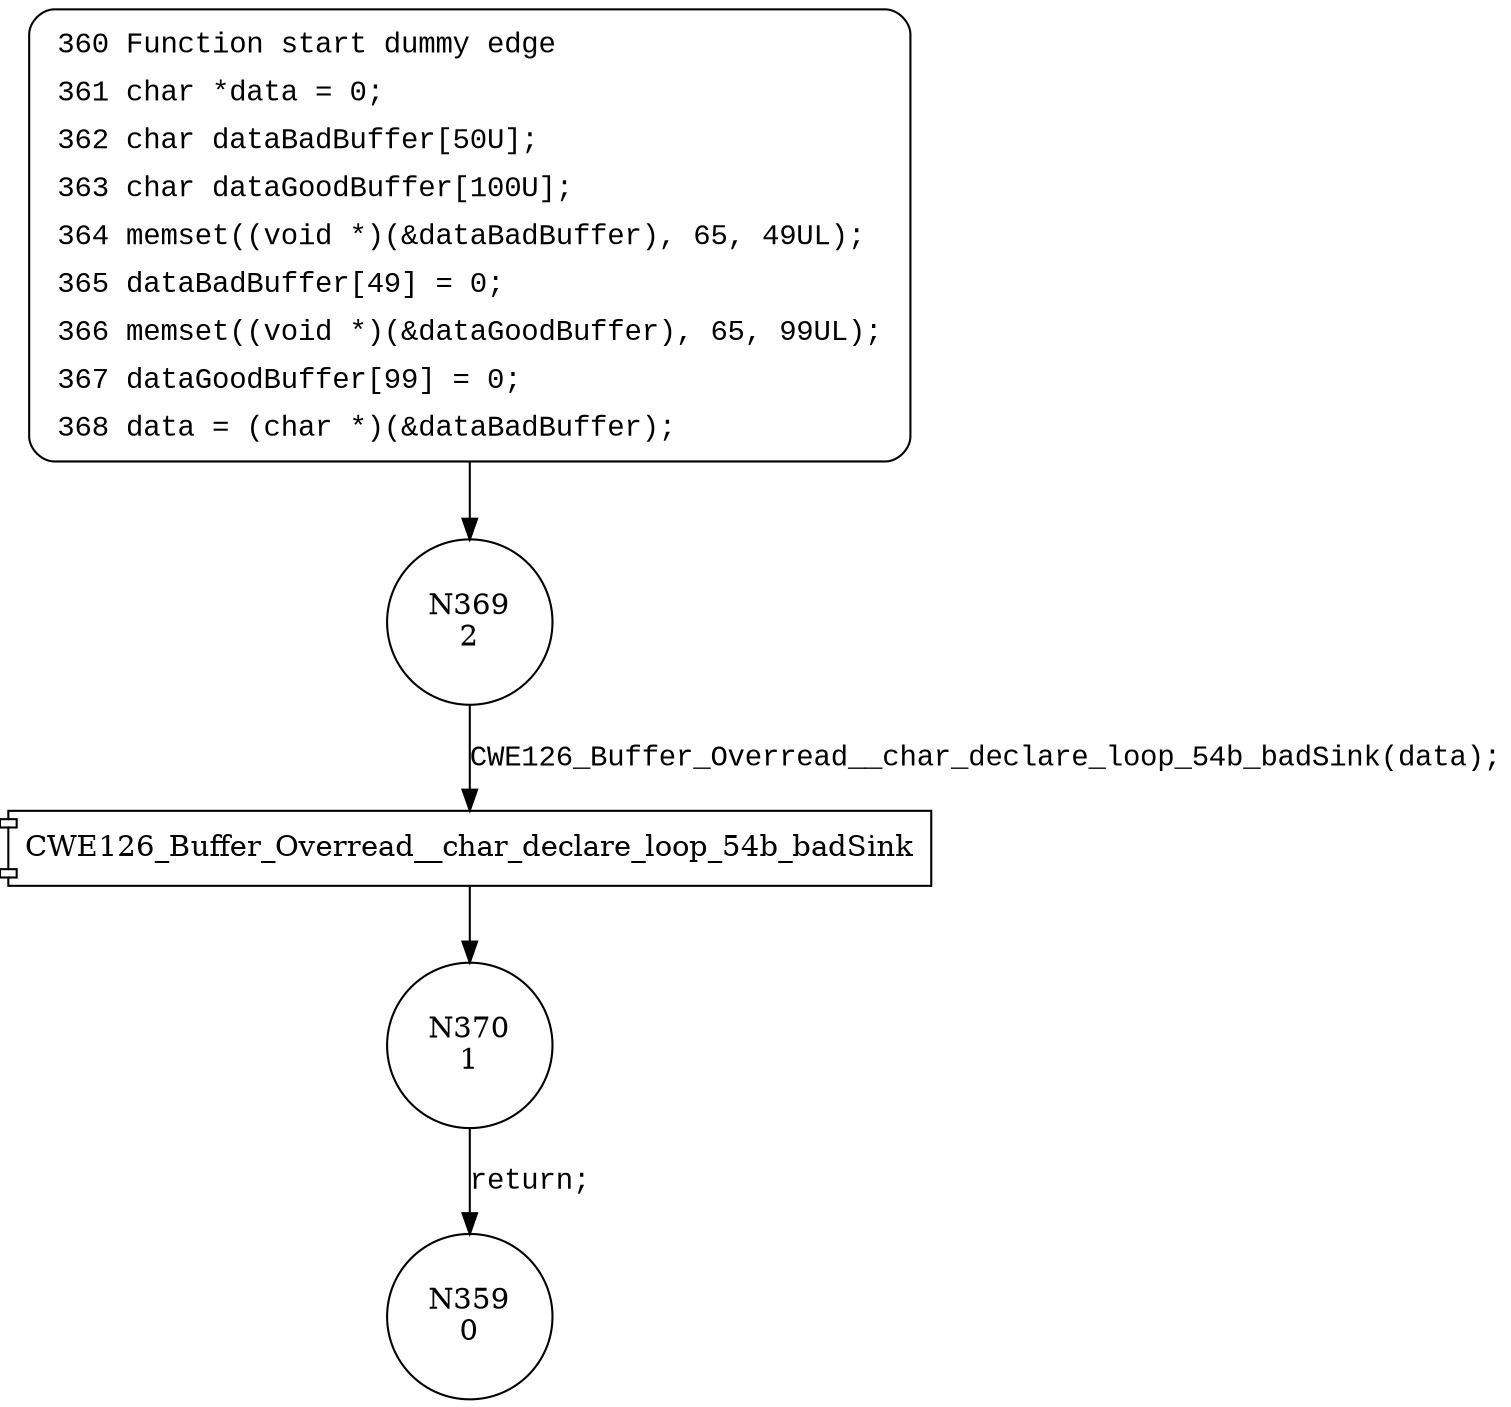 digraph CWE126_Buffer_Overread__char_declare_loop_54_bad {
369 [shape="circle" label="N369\n2"]
370 [shape="circle" label="N370\n1"]
359 [shape="circle" label="N359\n0"]
360 [style="filled,bold" penwidth="1" fillcolor="white" fontname="Courier New" shape="Mrecord" label=<<table border="0" cellborder="0" cellpadding="3" bgcolor="white"><tr><td align="right">360</td><td align="left">Function start dummy edge</td></tr><tr><td align="right">361</td><td align="left">char *data = 0;</td></tr><tr><td align="right">362</td><td align="left">char dataBadBuffer[50U];</td></tr><tr><td align="right">363</td><td align="left">char dataGoodBuffer[100U];</td></tr><tr><td align="right">364</td><td align="left">memset((void *)(&amp;dataBadBuffer), 65, 49UL);</td></tr><tr><td align="right">365</td><td align="left">dataBadBuffer[49] = 0;</td></tr><tr><td align="right">366</td><td align="left">memset((void *)(&amp;dataGoodBuffer), 65, 99UL);</td></tr><tr><td align="right">367</td><td align="left">dataGoodBuffer[99] = 0;</td></tr><tr><td align="right">368</td><td align="left">data = (char *)(&amp;dataBadBuffer);</td></tr></table>>]
360 -> 369[label=""]
100022 [shape="component" label="CWE126_Buffer_Overread__char_declare_loop_54b_badSink"]
369 -> 100022 [label="CWE126_Buffer_Overread__char_declare_loop_54b_badSink(data);" fontname="Courier New"]
100022 -> 370 [label="" fontname="Courier New"]
370 -> 359 [label="return;" fontname="Courier New"]
}